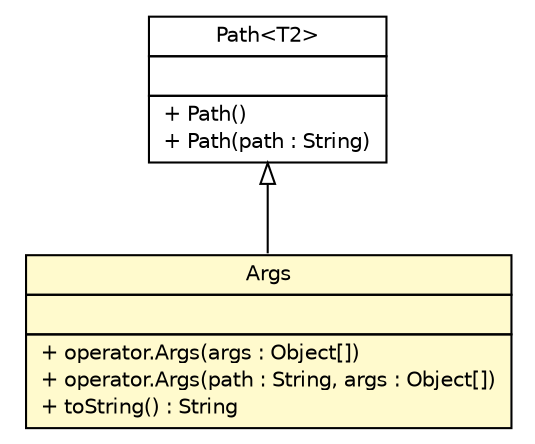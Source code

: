 #!/usr/local/bin/dot
#
# Class diagram 
# Generated by UMLGraph version R5_6 (http://www.umlgraph.org/)
#

digraph G {
	edge [fontname="Helvetica",fontsize=10,labelfontname="Helvetica",labelfontsize=10];
	node [fontname="Helvetica",fontsize=10,shape=plaintext];
	nodesep=0.25;
	ranksep=0.5;
	// sorcer.co.tuple.Path<T2>
	c374679 [label=<<table title="sorcer.co.tuple.Path" border="0" cellborder="1" cellspacing="0" cellpadding="2" port="p" href="../co/tuple/Path.html">
		<tr><td><table border="0" cellspacing="0" cellpadding="1">
<tr><td align="center" balign="center"> Path&lt;T2&gt; </td></tr>
		</table></td></tr>
		<tr><td><table border="0" cellspacing="0" cellpadding="1">
<tr><td align="left" balign="left">  </td></tr>
		</table></td></tr>
		<tr><td><table border="0" cellspacing="0" cellpadding="1">
<tr><td align="left" balign="left"> + Path() </td></tr>
<tr><td align="left" balign="left"> + Path(path : String) </td></tr>
		</table></td></tr>
		</table>>, URL="../co/tuple/Path.html", fontname="Helvetica", fontcolor="black", fontsize=10.0];
	// sorcer.eo.operator.Args
	c374852 [label=<<table title="sorcer.eo.operator.Args" border="0" cellborder="1" cellspacing="0" cellpadding="2" port="p" bgcolor="lemonChiffon" href="./operator.Args.html">
		<tr><td><table border="0" cellspacing="0" cellpadding="1">
<tr><td align="center" balign="center"> Args </td></tr>
		</table></td></tr>
		<tr><td><table border="0" cellspacing="0" cellpadding="1">
<tr><td align="left" balign="left">  </td></tr>
		</table></td></tr>
		<tr><td><table border="0" cellspacing="0" cellpadding="1">
<tr><td align="left" balign="left"> + operator.Args(args : Object[]) </td></tr>
<tr><td align="left" balign="left"> + operator.Args(path : String, args : Object[]) </td></tr>
<tr><td align="left" balign="left"> + toString() : String </td></tr>
		</table></td></tr>
		</table>>, URL="./operator.Args.html", fontname="Helvetica", fontcolor="black", fontsize=10.0];
	//sorcer.eo.operator.Args extends sorcer.co.tuple.Path
	c374679:p -> c374852:p [dir=back,arrowtail=empty];
}

